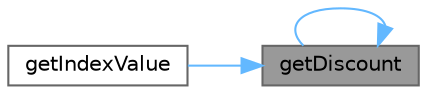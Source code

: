 digraph "getDiscount"
{
 // INTERACTIVE_SVG=YES
 // LATEX_PDF_SIZE
  bgcolor="transparent";
  edge [fontname=Helvetica,fontsize=10,labelfontname=Helvetica,labelfontsize=10];
  node [fontname=Helvetica,fontsize=10,shape=box,height=0.2,width=0.4];
  rankdir="RL";
  Node1 [label="getDiscount",height=0.2,width=0.4,color="gray40", fillcolor="grey60", style="filled", fontcolor="black",tooltip=" "];
  Node1 -> Node1 [dir="back",color="steelblue1",style="solid"];
  Node1 -> Node2 [dir="back",color="steelblue1",style="solid"];
  Node2 [label="getIndexValue",height=0.2,width=0.4,color="grey40", fillcolor="white", style="filled",URL="$classore_1_1data_1_1_gaussian_cam.html#ac2531b45af9259f8b3af891fac9f5d03",tooltip=" "];
}
